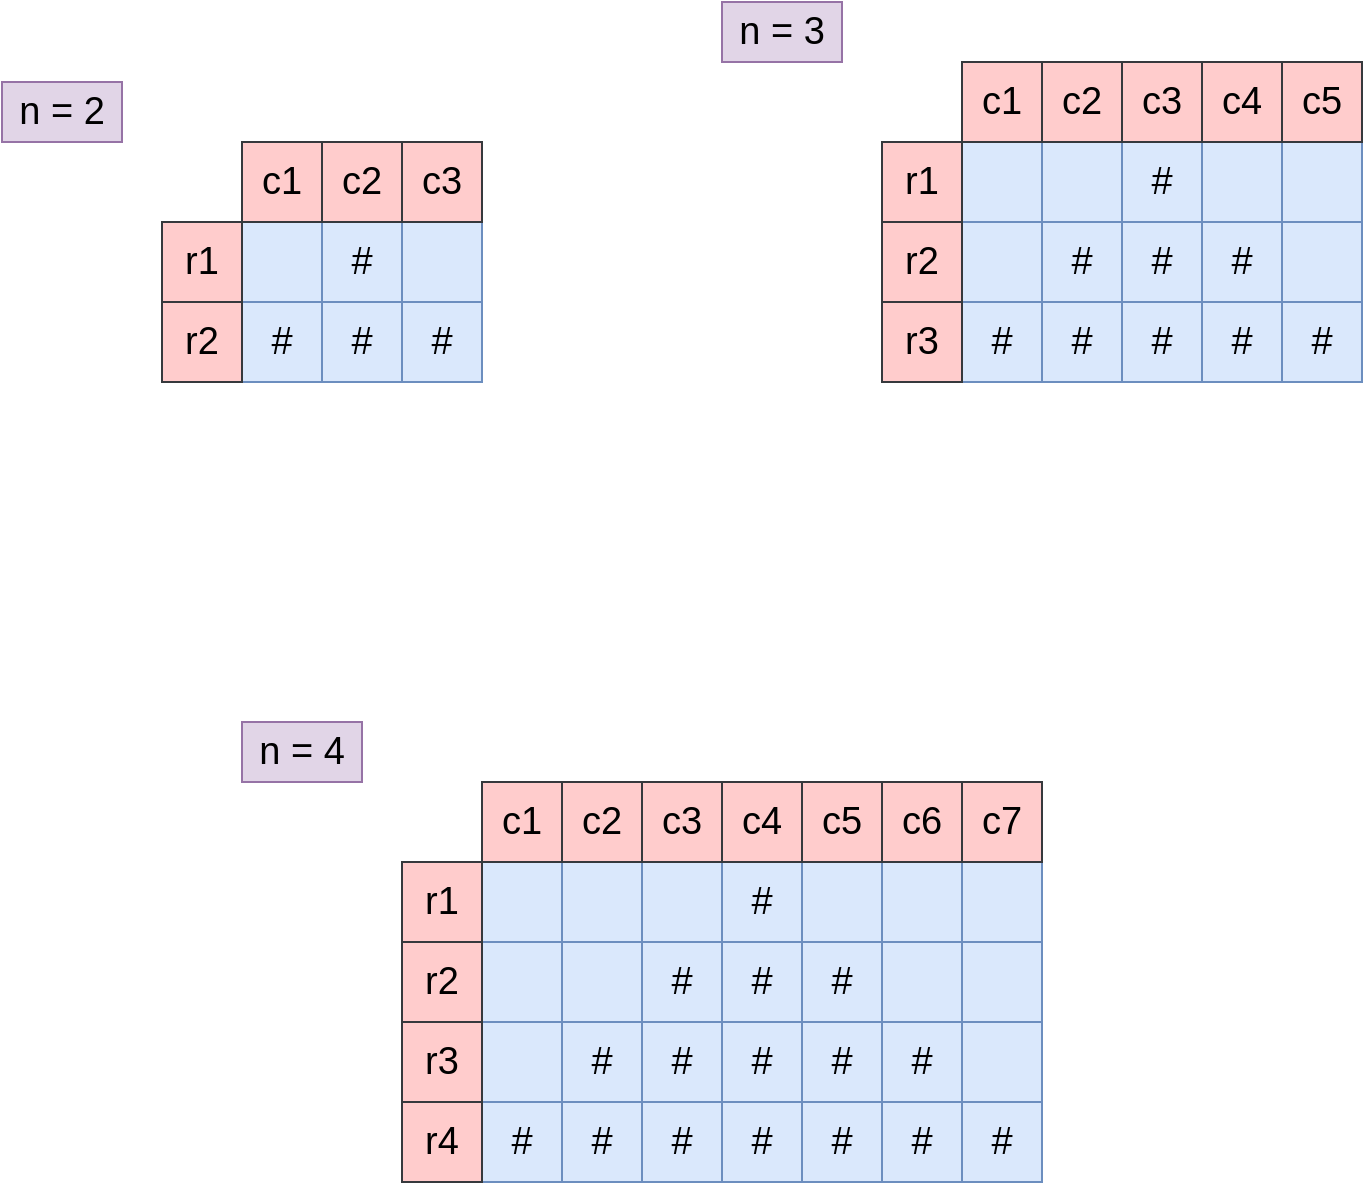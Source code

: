 <mxfile version="12.8.9" type="google"><diagram id="oUnYAQsfeIDkGmeLB306" name="Page-1"><mxGraphModel dx="868" dy="457" grid="1" gridSize="10" guides="1" tooltips="1" connect="1" arrows="1" fold="1" page="1" pageScale="1" pageWidth="827" pageHeight="1169" math="0" shadow="0"><root><mxCell id="0"/><mxCell id="1" parent="0"/><mxCell id="rBPMJFJSUJuE6gwjXfNP-1" value="" style="whiteSpace=wrap;html=1;aspect=fixed;fontSize=19;fillColor=#dae8fc;strokeColor=#6c8ebf;" parent="1" vertex="1"><mxGeometry x="160" y="520" width="40" height="40" as="geometry"/></mxCell><mxCell id="rBPMJFJSUJuE6gwjXfNP-2" value="#" style="whiteSpace=wrap;html=1;aspect=fixed;fontSize=19;fillColor=#dae8fc;strokeColor=#6c8ebf;" parent="1" vertex="1"><mxGeometry x="200" y="520" width="40" height="40" as="geometry"/></mxCell><mxCell id="rBPMJFJSUJuE6gwjXfNP-3" value="" style="whiteSpace=wrap;html=1;aspect=fixed;fontSize=19;fillColor=#dae8fc;strokeColor=#6c8ebf;" parent="1" vertex="1"><mxGeometry x="240" y="520" width="40" height="40" as="geometry"/></mxCell><mxCell id="rBPMJFJSUJuE6gwjXfNP-6" value="#" style="whiteSpace=wrap;html=1;aspect=fixed;fontSize=19;fillColor=#dae8fc;strokeColor=#6c8ebf;" parent="1" vertex="1"><mxGeometry x="160" y="560" width="40" height="40" as="geometry"/></mxCell><mxCell id="rBPMJFJSUJuE6gwjXfNP-7" value="#" style="whiteSpace=wrap;html=1;aspect=fixed;fontSize=19;fillColor=#dae8fc;strokeColor=#6c8ebf;" parent="1" vertex="1"><mxGeometry x="200" y="560" width="40" height="40" as="geometry"/></mxCell><mxCell id="rBPMJFJSUJuE6gwjXfNP-8" value="#" style="whiteSpace=wrap;html=1;aspect=fixed;fontSize=19;fillColor=#dae8fc;strokeColor=#6c8ebf;" parent="1" vertex="1"><mxGeometry x="240" y="560" width="40" height="40" as="geometry"/></mxCell><mxCell id="rBPMJFJSUJuE6gwjXfNP-12" value="r1" style="whiteSpace=wrap;html=1;aspect=fixed;fontSize=19;fillColor=#ffcccc;strokeColor=#36393d;" parent="1" vertex="1"><mxGeometry x="120" y="520" width="40" height="40" as="geometry"/></mxCell><mxCell id="rBPMJFJSUJuE6gwjXfNP-13" value="r2" style="whiteSpace=wrap;html=1;aspect=fixed;fontSize=19;fillColor=#ffcccc;strokeColor=#36393d;" parent="1" vertex="1"><mxGeometry x="120" y="560" width="40" height="40" as="geometry"/></mxCell><mxCell id="rBPMJFJSUJuE6gwjXfNP-14" value="c1" style="whiteSpace=wrap;html=1;aspect=fixed;fontSize=19;fillColor=#ffcccc;strokeColor=#36393d;" parent="1" vertex="1"><mxGeometry x="160" y="480" width="40" height="40" as="geometry"/></mxCell><mxCell id="rBPMJFJSUJuE6gwjXfNP-15" value="c2" style="whiteSpace=wrap;html=1;aspect=fixed;fontSize=19;fillColor=#ffcccc;strokeColor=#36393d;" parent="1" vertex="1"><mxGeometry x="200" y="480" width="40" height="40" as="geometry"/></mxCell><mxCell id="rBPMJFJSUJuE6gwjXfNP-16" value="c3" style="whiteSpace=wrap;html=1;aspect=fixed;fontSize=19;fillColor=#ffcccc;strokeColor=#36393d;" parent="1" vertex="1"><mxGeometry x="240" y="480" width="40" height="40" as="geometry"/></mxCell><mxCell id="rBPMJFJSUJuE6gwjXfNP-17" value="" style="whiteSpace=wrap;html=1;aspect=fixed;fontSize=19;fillColor=#dae8fc;strokeColor=#6c8ebf;" parent="1" vertex="1"><mxGeometry x="560" y="480" width="40" height="40" as="geometry"/></mxCell><mxCell id="rBPMJFJSUJuE6gwjXfNP-18" value="#" style="whiteSpace=wrap;html=1;aspect=fixed;fontSize=19;fillColor=#dae8fc;strokeColor=#6c8ebf;" parent="1" vertex="1"><mxGeometry x="600" y="480" width="40" height="40" as="geometry"/></mxCell><mxCell id="rBPMJFJSUJuE6gwjXfNP-19" value="" style="whiteSpace=wrap;html=1;aspect=fixed;fontSize=19;fillColor=#dae8fc;strokeColor=#6c8ebf;" parent="1" vertex="1"><mxGeometry x="640" y="480" width="40" height="40" as="geometry"/></mxCell><mxCell id="rBPMJFJSUJuE6gwjXfNP-20" value="#" style="whiteSpace=wrap;html=1;aspect=fixed;fontSize=19;fillColor=#dae8fc;strokeColor=#6c8ebf;" parent="1" vertex="1"><mxGeometry x="560" y="520" width="40" height="40" as="geometry"/></mxCell><mxCell id="rBPMJFJSUJuE6gwjXfNP-21" value="#" style="whiteSpace=wrap;html=1;aspect=fixed;fontSize=19;fillColor=#dae8fc;strokeColor=#6c8ebf;" parent="1" vertex="1"><mxGeometry x="600" y="520" width="40" height="40" as="geometry"/></mxCell><mxCell id="rBPMJFJSUJuE6gwjXfNP-22" value="#" style="whiteSpace=wrap;html=1;aspect=fixed;fontSize=19;fillColor=#dae8fc;strokeColor=#6c8ebf;" parent="1" vertex="1"><mxGeometry x="640" y="520" width="40" height="40" as="geometry"/></mxCell><mxCell id="rBPMJFJSUJuE6gwjXfNP-28" value="#" style="whiteSpace=wrap;html=1;aspect=fixed;fontSize=19;fillColor=#dae8fc;strokeColor=#6c8ebf;" parent="1" vertex="1"><mxGeometry x="560" y="560" width="40" height="40" as="geometry"/></mxCell><mxCell id="rBPMJFJSUJuE6gwjXfNP-29" value="#" style="whiteSpace=wrap;html=1;aspect=fixed;fontSize=19;fillColor=#dae8fc;strokeColor=#6c8ebf;" parent="1" vertex="1"><mxGeometry x="600" y="560" width="40" height="40" as="geometry"/></mxCell><mxCell id="rBPMJFJSUJuE6gwjXfNP-30" value="#" style="whiteSpace=wrap;html=1;aspect=fixed;fontSize=19;fillColor=#dae8fc;strokeColor=#6c8ebf;" parent="1" vertex="1"><mxGeometry x="640" y="560" width="40" height="40" as="geometry"/></mxCell><mxCell id="rBPMJFJSUJuE6gwjXfNP-31" value="#" style="whiteSpace=wrap;html=1;aspect=fixed;fontSize=19;fillColor=#dae8fc;strokeColor=#6c8ebf;" parent="1" vertex="1"><mxGeometry x="680" y="560" width="40" height="40" as="geometry"/></mxCell><mxCell id="rBPMJFJSUJuE6gwjXfNP-32" value="#" style="whiteSpace=wrap;html=1;aspect=fixed;fontSize=19;fillColor=#dae8fc;strokeColor=#6c8ebf;" parent="1" vertex="1"><mxGeometry x="520" y="560" width="40" height="40" as="geometry"/></mxCell><mxCell id="rBPMJFJSUJuE6gwjXfNP-34" value="" style="whiteSpace=wrap;html=1;aspect=fixed;fontSize=19;fillColor=#dae8fc;strokeColor=#6c8ebf;" parent="1" vertex="1"><mxGeometry x="680" y="480" width="40" height="40" as="geometry"/></mxCell><mxCell id="rBPMJFJSUJuE6gwjXfNP-35" value="" style="whiteSpace=wrap;html=1;aspect=fixed;fontSize=19;fillColor=#dae8fc;strokeColor=#6c8ebf;" parent="1" vertex="1"><mxGeometry x="520" y="520" width="40" height="40" as="geometry"/></mxCell><mxCell id="rBPMJFJSUJuE6gwjXfNP-36" value="" style="whiteSpace=wrap;html=1;aspect=fixed;fontSize=19;fillColor=#dae8fc;strokeColor=#6c8ebf;" parent="1" vertex="1"><mxGeometry x="680" y="520" width="40" height="40" as="geometry"/></mxCell><mxCell id="rBPMJFJSUJuE6gwjXfNP-37" value="" style="whiteSpace=wrap;html=1;aspect=fixed;fontSize=19;fillColor=#dae8fc;strokeColor=#6c8ebf;" parent="1" vertex="1"><mxGeometry x="520" y="480" width="40" height="40" as="geometry"/></mxCell><mxCell id="rBPMJFJSUJuE6gwjXfNP-40" value="r3" style="whiteSpace=wrap;html=1;aspect=fixed;fontSize=19;fillColor=#ffcccc;strokeColor=#36393d;" parent="1" vertex="1"><mxGeometry x="480" y="560" width="40" height="40" as="geometry"/></mxCell><mxCell id="rBPMJFJSUJuE6gwjXfNP-41" value="r2" style="whiteSpace=wrap;html=1;aspect=fixed;fontSize=19;fillColor=#ffcccc;strokeColor=#36393d;" parent="1" vertex="1"><mxGeometry x="480" y="520" width="40" height="40" as="geometry"/></mxCell><mxCell id="rBPMJFJSUJuE6gwjXfNP-42" value="r1" style="whiteSpace=wrap;html=1;aspect=fixed;fontSize=19;fillColor=#ffcccc;strokeColor=#36393d;" parent="1" vertex="1"><mxGeometry x="480" y="480" width="40" height="40" as="geometry"/></mxCell><mxCell id="rBPMJFJSUJuE6gwjXfNP-44" value="c1" style="whiteSpace=wrap;html=1;aspect=fixed;fontSize=19;fillColor=#ffcccc;strokeColor=#36393d;" parent="1" vertex="1"><mxGeometry x="520" y="440" width="40" height="40" as="geometry"/></mxCell><mxCell id="rBPMJFJSUJuE6gwjXfNP-45" value="c2" style="whiteSpace=wrap;html=1;aspect=fixed;fontSize=19;fillColor=#ffcccc;strokeColor=#36393d;" parent="1" vertex="1"><mxGeometry x="560" y="440" width="40" height="40" as="geometry"/></mxCell><mxCell id="rBPMJFJSUJuE6gwjXfNP-46" value="c3" style="whiteSpace=wrap;html=1;aspect=fixed;fontSize=19;fillColor=#ffcccc;strokeColor=#36393d;" parent="1" vertex="1"><mxGeometry x="600" y="440" width="40" height="40" as="geometry"/></mxCell><mxCell id="rBPMJFJSUJuE6gwjXfNP-48" value="c4" style="whiteSpace=wrap;html=1;aspect=fixed;fontSize=19;fillColor=#ffcccc;strokeColor=#36393d;" parent="1" vertex="1"><mxGeometry x="640" y="440" width="40" height="40" as="geometry"/></mxCell><mxCell id="rBPMJFJSUJuE6gwjXfNP-49" value="c5" style="whiteSpace=wrap;html=1;aspect=fixed;fontSize=19;fillColor=#ffcccc;strokeColor=#36393d;" parent="1" vertex="1"><mxGeometry x="680" y="440" width="40" height="40" as="geometry"/></mxCell><mxCell id="rBPMJFJSUJuE6gwjXfNP-50" value="" style="whiteSpace=wrap;html=1;aspect=fixed;fontSize=19;fillColor=#dae8fc;strokeColor=#6c8ebf;" parent="1" vertex="1"><mxGeometry x="360" y="840" width="40" height="40" as="geometry"/></mxCell><mxCell id="rBPMJFJSUJuE6gwjXfNP-51" value="#" style="whiteSpace=wrap;html=1;aspect=fixed;fontSize=19;fillColor=#dae8fc;strokeColor=#6c8ebf;" parent="1" vertex="1"><mxGeometry x="400" y="840" width="40" height="40" as="geometry"/></mxCell><mxCell id="rBPMJFJSUJuE6gwjXfNP-52" value="" style="whiteSpace=wrap;html=1;aspect=fixed;fontSize=19;fillColor=#dae8fc;strokeColor=#6c8ebf;" parent="1" vertex="1"><mxGeometry x="440" y="840" width="40" height="40" as="geometry"/></mxCell><mxCell id="rBPMJFJSUJuE6gwjXfNP-53" value="#" style="whiteSpace=wrap;html=1;aspect=fixed;fontSize=19;fillColor=#dae8fc;strokeColor=#6c8ebf;" parent="1" vertex="1"><mxGeometry x="360" y="880" width="40" height="40" as="geometry"/></mxCell><mxCell id="rBPMJFJSUJuE6gwjXfNP-54" value="#" style="whiteSpace=wrap;html=1;aspect=fixed;fontSize=19;fillColor=#dae8fc;strokeColor=#6c8ebf;" parent="1" vertex="1"><mxGeometry x="400" y="880" width="40" height="40" as="geometry"/></mxCell><mxCell id="rBPMJFJSUJuE6gwjXfNP-55" value="#" style="whiteSpace=wrap;html=1;aspect=fixed;fontSize=19;fillColor=#dae8fc;strokeColor=#6c8ebf;" parent="1" vertex="1"><mxGeometry x="440" y="880" width="40" height="40" as="geometry"/></mxCell><mxCell id="rBPMJFJSUJuE6gwjXfNP-56" value="#" style="whiteSpace=wrap;html=1;aspect=fixed;fontSize=19;fillColor=#dae8fc;strokeColor=#6c8ebf;" parent="1" vertex="1"><mxGeometry x="360" y="920" width="40" height="40" as="geometry"/></mxCell><mxCell id="rBPMJFJSUJuE6gwjXfNP-57" value="#" style="whiteSpace=wrap;html=1;aspect=fixed;fontSize=19;fillColor=#dae8fc;strokeColor=#6c8ebf;" parent="1" vertex="1"><mxGeometry x="400" y="920" width="40" height="40" as="geometry"/></mxCell><mxCell id="rBPMJFJSUJuE6gwjXfNP-58" value="#" style="whiteSpace=wrap;html=1;aspect=fixed;fontSize=19;fillColor=#dae8fc;strokeColor=#6c8ebf;" parent="1" vertex="1"><mxGeometry x="440" y="920" width="40" height="40" as="geometry"/></mxCell><mxCell id="rBPMJFJSUJuE6gwjXfNP-59" value="#" style="whiteSpace=wrap;html=1;aspect=fixed;fontSize=19;fillColor=#dae8fc;strokeColor=#6c8ebf;" parent="1" vertex="1"><mxGeometry x="480" y="920" width="40" height="40" as="geometry"/></mxCell><mxCell id="rBPMJFJSUJuE6gwjXfNP-60" value="#" style="whiteSpace=wrap;html=1;aspect=fixed;fontSize=19;fillColor=#dae8fc;strokeColor=#6c8ebf;" parent="1" vertex="1"><mxGeometry x="320" y="920" width="40" height="40" as="geometry"/></mxCell><mxCell id="rBPMJFJSUJuE6gwjXfNP-61" value="" style="whiteSpace=wrap;html=1;aspect=fixed;fontSize=19;fillColor=#dae8fc;strokeColor=#6c8ebf;" parent="1" vertex="1"><mxGeometry x="480" y="840" width="40" height="40" as="geometry"/></mxCell><mxCell id="rBPMJFJSUJuE6gwjXfNP-62" value="" style="whiteSpace=wrap;html=1;aspect=fixed;fontSize=19;fillColor=#dae8fc;strokeColor=#6c8ebf;" parent="1" vertex="1"><mxGeometry x="320" y="880" width="40" height="40" as="geometry"/></mxCell><mxCell id="rBPMJFJSUJuE6gwjXfNP-63" value="" style="whiteSpace=wrap;html=1;aspect=fixed;fontSize=19;fillColor=#dae8fc;strokeColor=#6c8ebf;" parent="1" vertex="1"><mxGeometry x="480" y="880" width="40" height="40" as="geometry"/></mxCell><mxCell id="rBPMJFJSUJuE6gwjXfNP-64" value="" style="whiteSpace=wrap;html=1;aspect=fixed;fontSize=19;fillColor=#dae8fc;strokeColor=#6c8ebf;" parent="1" vertex="1"><mxGeometry x="320" y="840" width="40" height="40" as="geometry"/></mxCell><mxCell id="rBPMJFJSUJuE6gwjXfNP-66" value="" style="whiteSpace=wrap;html=1;aspect=fixed;fontSize=19;fillColor=#dae8fc;strokeColor=#6c8ebf;" parent="1" vertex="1"><mxGeometry x="520" y="920" width="40" height="40" as="geometry"/></mxCell><mxCell id="rBPMJFJSUJuE6gwjXfNP-67" value="" style="whiteSpace=wrap;html=1;aspect=fixed;fontSize=19;fillColor=#dae8fc;strokeColor=#6c8ebf;" parent="1" vertex="1"><mxGeometry x="520" y="840" width="40" height="40" as="geometry"/></mxCell><mxCell id="rBPMJFJSUJuE6gwjXfNP-68" value="" style="whiteSpace=wrap;html=1;aspect=fixed;fontSize=19;fillColor=#dae8fc;strokeColor=#6c8ebf;" parent="1" vertex="1"><mxGeometry x="520" y="880" width="40" height="40" as="geometry"/></mxCell><mxCell id="rBPMJFJSUJuE6gwjXfNP-69" value="" style="whiteSpace=wrap;html=1;aspect=fixed;fontSize=19;fillColor=#dae8fc;strokeColor=#6c8ebf;" parent="1" vertex="1"><mxGeometry x="280" y="920" width="40" height="40" as="geometry"/></mxCell><mxCell id="rBPMJFJSUJuE6gwjXfNP-70" value="" style="whiteSpace=wrap;html=1;aspect=fixed;fontSize=19;fillColor=#dae8fc;strokeColor=#6c8ebf;" parent="1" vertex="1"><mxGeometry x="280" y="840" width="40" height="40" as="geometry"/></mxCell><mxCell id="rBPMJFJSUJuE6gwjXfNP-71" value="" style="whiteSpace=wrap;html=1;aspect=fixed;fontSize=19;fillColor=#dae8fc;strokeColor=#6c8ebf;" parent="1" vertex="1"><mxGeometry x="280" y="880" width="40" height="40" as="geometry"/></mxCell><mxCell id="rBPMJFJSUJuE6gwjXfNP-72" value="#" style="whiteSpace=wrap;html=1;aspect=fixed;fontSize=19;fillColor=#dae8fc;strokeColor=#6c8ebf;" parent="1" vertex="1"><mxGeometry x="360" y="960" width="40" height="40" as="geometry"/></mxCell><mxCell id="rBPMJFJSUJuE6gwjXfNP-73" value="#" style="whiteSpace=wrap;html=1;aspect=fixed;fontSize=19;fillColor=#dae8fc;strokeColor=#6c8ebf;" parent="1" vertex="1"><mxGeometry x="400" y="960" width="40" height="40" as="geometry"/></mxCell><mxCell id="rBPMJFJSUJuE6gwjXfNP-74" value="#" style="whiteSpace=wrap;html=1;aspect=fixed;fontSize=19;fillColor=#dae8fc;strokeColor=#6c8ebf;" parent="1" vertex="1"><mxGeometry x="440" y="960" width="40" height="40" as="geometry"/></mxCell><mxCell id="rBPMJFJSUJuE6gwjXfNP-75" value="#" style="whiteSpace=wrap;html=1;aspect=fixed;fontSize=19;fillColor=#dae8fc;strokeColor=#6c8ebf;" parent="1" vertex="1"><mxGeometry x="480" y="960" width="40" height="40" as="geometry"/></mxCell><mxCell id="rBPMJFJSUJuE6gwjXfNP-76" value="#" style="whiteSpace=wrap;html=1;aspect=fixed;fontSize=19;fillColor=#dae8fc;strokeColor=#6c8ebf;" parent="1" vertex="1"><mxGeometry x="320" y="960" width="40" height="40" as="geometry"/></mxCell><mxCell id="rBPMJFJSUJuE6gwjXfNP-77" value="#" style="whiteSpace=wrap;html=1;aspect=fixed;fontSize=19;fillColor=#dae8fc;strokeColor=#6c8ebf;" parent="1" vertex="1"><mxGeometry x="520" y="960" width="40" height="40" as="geometry"/></mxCell><mxCell id="rBPMJFJSUJuE6gwjXfNP-78" value="#" style="whiteSpace=wrap;html=1;aspect=fixed;fontSize=19;fillColor=#dae8fc;strokeColor=#6c8ebf;" parent="1" vertex="1"><mxGeometry x="280" y="960" width="40" height="40" as="geometry"/></mxCell><mxCell id="rBPMJFJSUJuE6gwjXfNP-79" value="r3" style="whiteSpace=wrap;html=1;aspect=fixed;fontSize=19;fillColor=#ffcccc;strokeColor=#36393d;" parent="1" vertex="1"><mxGeometry x="240" y="920" width="40" height="40" as="geometry"/></mxCell><mxCell id="rBPMJFJSUJuE6gwjXfNP-80" value="r2" style="whiteSpace=wrap;html=1;aspect=fixed;fontSize=19;fillColor=#ffcccc;strokeColor=#36393d;" parent="1" vertex="1"><mxGeometry x="240" y="880" width="40" height="40" as="geometry"/></mxCell><mxCell id="rBPMJFJSUJuE6gwjXfNP-81" value="r1" style="whiteSpace=wrap;html=1;aspect=fixed;fontSize=19;fillColor=#ffcccc;strokeColor=#36393d;" parent="1" vertex="1"><mxGeometry x="240" y="840" width="40" height="40" as="geometry"/></mxCell><mxCell id="rBPMJFJSUJuE6gwjXfNP-82" value="r4" style="whiteSpace=wrap;html=1;aspect=fixed;fontSize=19;fillColor=#ffcccc;strokeColor=#36393d;" parent="1" vertex="1"><mxGeometry x="240" y="960" width="40" height="40" as="geometry"/></mxCell><mxCell id="rBPMJFJSUJuE6gwjXfNP-83" value="c1" style="whiteSpace=wrap;html=1;aspect=fixed;fontSize=19;fillColor=#ffcccc;strokeColor=#36393d;" parent="1" vertex="1"><mxGeometry x="280" y="800" width="40" height="40" as="geometry"/></mxCell><mxCell id="rBPMJFJSUJuE6gwjXfNP-84" value="c2" style="whiteSpace=wrap;html=1;aspect=fixed;fontSize=19;fillColor=#ffcccc;strokeColor=#36393d;" parent="1" vertex="1"><mxGeometry x="320" y="800" width="40" height="40" as="geometry"/></mxCell><mxCell id="rBPMJFJSUJuE6gwjXfNP-85" value="c3" style="whiteSpace=wrap;html=1;aspect=fixed;fontSize=19;fillColor=#ffcccc;strokeColor=#36393d;" parent="1" vertex="1"><mxGeometry x="360" y="800" width="40" height="40" as="geometry"/></mxCell><mxCell id="rBPMJFJSUJuE6gwjXfNP-86" value="c4" style="whiteSpace=wrap;html=1;aspect=fixed;fontSize=19;fillColor=#ffcccc;strokeColor=#36393d;" parent="1" vertex="1"><mxGeometry x="400" y="800" width="40" height="40" as="geometry"/></mxCell><mxCell id="rBPMJFJSUJuE6gwjXfNP-87" value="c5" style="whiteSpace=wrap;html=1;aspect=fixed;fontSize=19;fillColor=#ffcccc;strokeColor=#36393d;" parent="1" vertex="1"><mxGeometry x="440" y="800" width="40" height="40" as="geometry"/></mxCell><mxCell id="rBPMJFJSUJuE6gwjXfNP-88" value="c6" style="whiteSpace=wrap;html=1;aspect=fixed;fontSize=19;fillColor=#ffcccc;strokeColor=#36393d;" parent="1" vertex="1"><mxGeometry x="480" y="800" width="40" height="40" as="geometry"/></mxCell><mxCell id="rBPMJFJSUJuE6gwjXfNP-89" value="c7" style="whiteSpace=wrap;html=1;aspect=fixed;fontSize=19;fillColor=#ffcccc;strokeColor=#36393d;" parent="1" vertex="1"><mxGeometry x="520" y="800" width="40" height="40" as="geometry"/></mxCell><mxCell id="rBPMJFJSUJuE6gwjXfNP-90" value="n = 2" style="text;html=1;strokeColor=#9673a6;fillColor=#e1d5e7;align=center;verticalAlign=middle;whiteSpace=wrap;rounded=0;fontSize=19;" parent="1" vertex="1"><mxGeometry x="40" y="450" width="60" height="30" as="geometry"/></mxCell><mxCell id="rBPMJFJSUJuE6gwjXfNP-91" value="n = 4" style="text;html=1;strokeColor=#9673a6;fillColor=#e1d5e7;align=center;verticalAlign=middle;whiteSpace=wrap;rounded=0;fontSize=19;" parent="1" vertex="1"><mxGeometry x="160" y="770" width="60" height="30" as="geometry"/></mxCell><mxCell id="rBPMJFJSUJuE6gwjXfNP-92" value="n = 3" style="text;html=1;strokeColor=#9673a6;fillColor=#e1d5e7;align=center;verticalAlign=middle;whiteSpace=wrap;rounded=0;fontSize=19;" parent="1" vertex="1"><mxGeometry x="400" y="410" width="60" height="30" as="geometry"/></mxCell></root></mxGraphModel></diagram></mxfile>